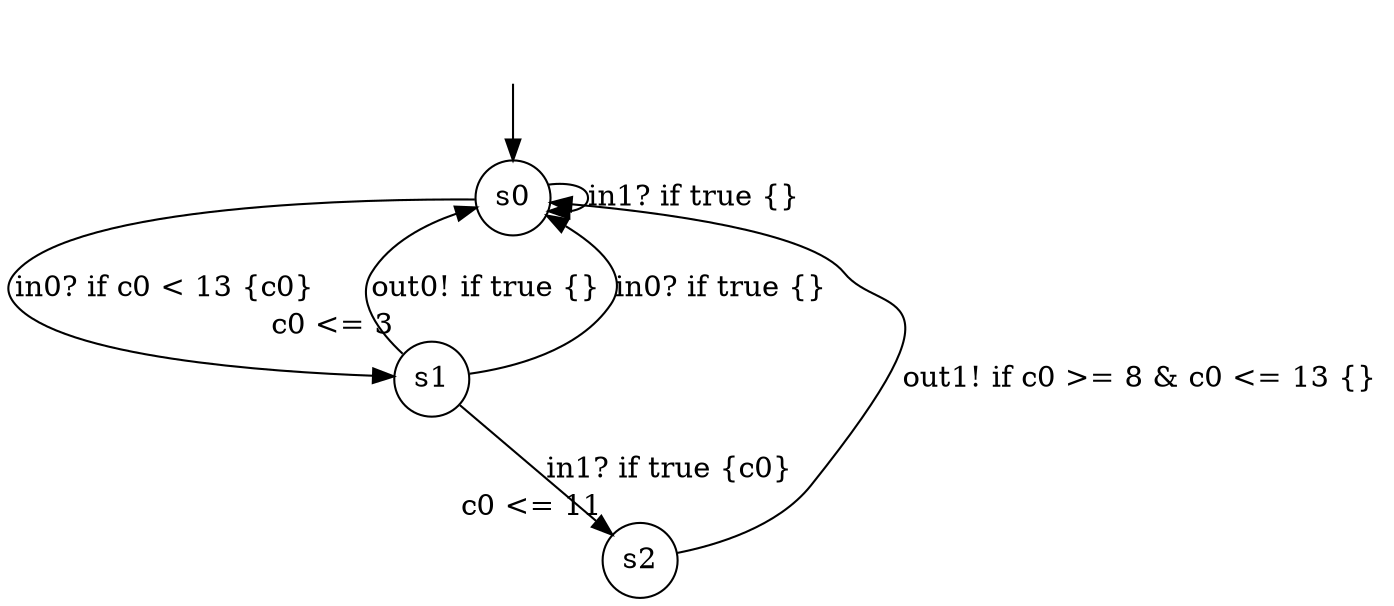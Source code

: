 digraph g {
__start0 [label="" shape="none"];
s0 [shape="circle" margin=0 label="s0"];
s1 [shape="circle" margin=0 label="s1", xlabel="c0 <= 3"];
s2 [shape="circle" margin=0 label="s2", xlabel="c0 <= 11"];
s0 -> s1 [label="in0? if c0 < 13 {c0} "];
s0 -> s0 [label="in1? if true {} "];
s1 -> s0 [label="out0! if true {} "];
s1 -> s0 [label="in0? if true {} "];
s1 -> s2 [label="in1? if true {c0} "];
s2 -> s0 [label="out1! if c0 >= 8 & c0 <= 13 {} "];
__start0 -> s0;
}
